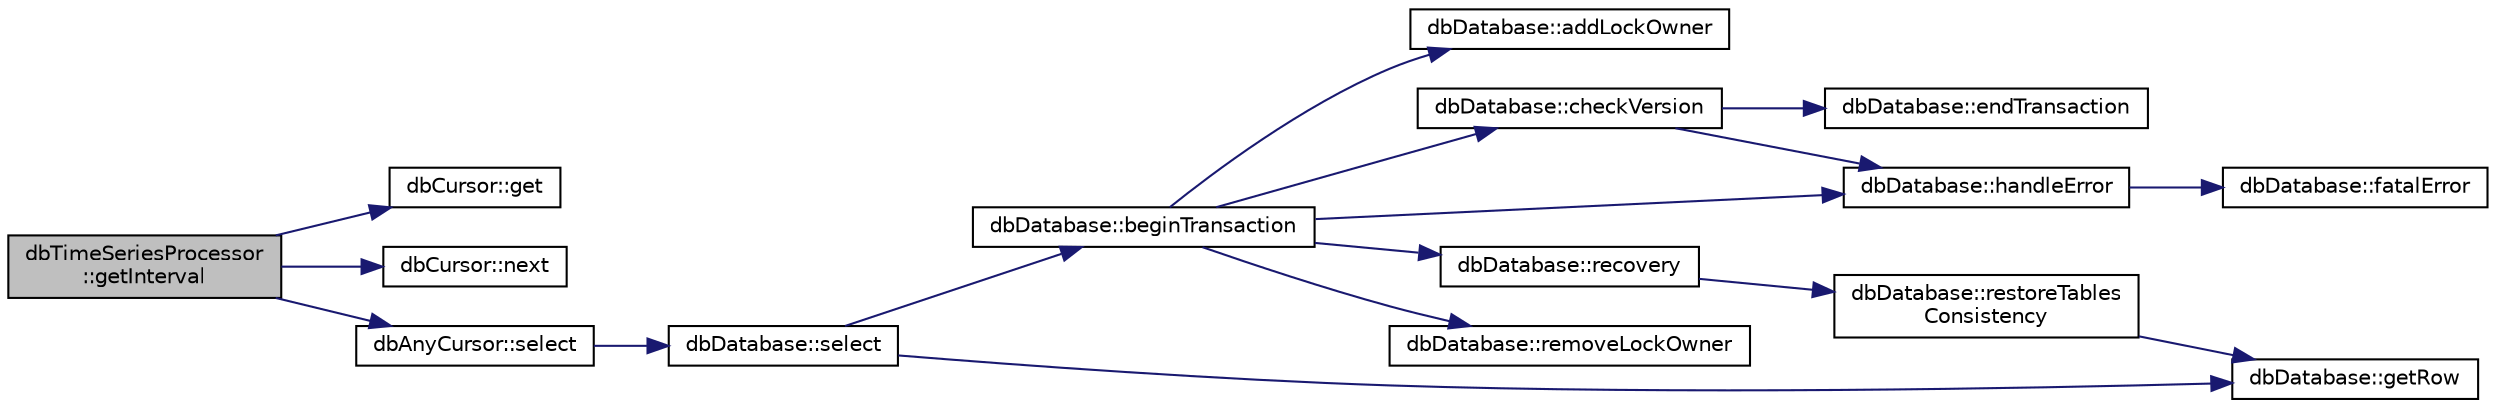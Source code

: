 digraph "dbTimeSeriesProcessor::getInterval"
{
 // INTERACTIVE_SVG=YES
 // LATEX_PDF_SIZE
  edge [fontname="Helvetica",fontsize="10",labelfontname="Helvetica",labelfontsize="10"];
  node [fontname="Helvetica",fontsize="10",shape=record];
  rankdir="LR";
  Node1 [label="dbTimeSeriesProcessor\l::getInterval",height=0.2,width=0.4,color="black", fillcolor="grey75", style="filled", fontcolor="black",tooltip=" "];
  Node1 -> Node2 [color="midnightblue",fontsize="10",style="solid"];
  Node2 [label="dbCursor::get",height=0.2,width=0.4,color="black", fillcolor="white", style="filled",URL="$classdbCursor.html#a09c68b6e705dce82b73c7fc6138059cd",tooltip=" "];
  Node1 -> Node3 [color="midnightblue",fontsize="10",style="solid"];
  Node3 [label="dbCursor::next",height=0.2,width=0.4,color="black", fillcolor="white", style="filled",URL="$classdbCursor.html#ab4f6dec72c4939d66876f5739f4311d5",tooltip=" "];
  Node1 -> Node4 [color="midnightblue",fontsize="10",style="solid"];
  Node4 [label="dbAnyCursor::select",height=0.2,width=0.4,color="black", fillcolor="white", style="filled",URL="$classdbAnyCursor.html#a74cce7a9edb87a583cce071530ac5a83",tooltip=" "];
  Node4 -> Node5 [color="midnightblue",fontsize="10",style="solid"];
  Node5 [label="dbDatabase::select",height=0.2,width=0.4,color="black", fillcolor="white", style="filled",URL="$classdbDatabase.html#a5c648267c177b06ece03c0b882dc3679",tooltip=" "];
  Node5 -> Node6 [color="midnightblue",fontsize="10",style="solid"];
  Node6 [label="dbDatabase::beginTransaction",height=0.2,width=0.4,color="black", fillcolor="white", style="filled",URL="$classdbDatabase.html#a67382226e535f25d8ea41e1a4a29c979",tooltip=" "];
  Node6 -> Node7 [color="midnightblue",fontsize="10",style="solid"];
  Node7 [label="dbDatabase::addLockOwner",height=0.2,width=0.4,color="black", fillcolor="white", style="filled",URL="$classdbDatabase.html#addf99cfff85de35ed30a025b8f892818",tooltip=" "];
  Node6 -> Node8 [color="midnightblue",fontsize="10",style="solid"];
  Node8 [label="dbDatabase::checkVersion",height=0.2,width=0.4,color="black", fillcolor="white", style="filled",URL="$classdbDatabase.html#a78274dd5406831e1a481ffdc5eaa0f16",tooltip=" "];
  Node8 -> Node9 [color="midnightblue",fontsize="10",style="solid"];
  Node9 [label="dbDatabase::endTransaction",height=0.2,width=0.4,color="black", fillcolor="white", style="filled",URL="$classdbDatabase.html#a9acf4cd1d0bb15ff2c5f9d39549d2ee3",tooltip=" "];
  Node8 -> Node10 [color="midnightblue",fontsize="10",style="solid"];
  Node10 [label="dbDatabase::handleError",height=0.2,width=0.4,color="black", fillcolor="white", style="filled",URL="$classdbDatabase.html#a239cb01cd3eee54d5ae50763259037c8",tooltip=" "];
  Node10 -> Node11 [color="midnightblue",fontsize="10",style="solid"];
  Node11 [label="dbDatabase::fatalError",height=0.2,width=0.4,color="black", fillcolor="white", style="filled",URL="$classdbDatabase.html#a7ae83e7bc84e4a52e34b6ed821ee05fd",tooltip=" "];
  Node6 -> Node10 [color="midnightblue",fontsize="10",style="solid"];
  Node6 -> Node12 [color="midnightblue",fontsize="10",style="solid"];
  Node12 [label="dbDatabase::recovery",height=0.2,width=0.4,color="black", fillcolor="white", style="filled",URL="$classdbDatabase.html#a5154bf2d07f0f7fa55752ad992d41dd4",tooltip=" "];
  Node12 -> Node13 [color="midnightblue",fontsize="10",style="solid"];
  Node13 [label="dbDatabase::restoreTables\lConsistency",height=0.2,width=0.4,color="black", fillcolor="white", style="filled",URL="$classdbDatabase.html#a3b5a75006ec8ddb05076fe2b058a9791",tooltip=" "];
  Node13 -> Node14 [color="midnightblue",fontsize="10",style="solid"];
  Node14 [label="dbDatabase::getRow",height=0.2,width=0.4,color="black", fillcolor="white", style="filled",URL="$classdbDatabase.html#a7bff04ecc071c89a2e9d27fda8cd326e",tooltip=" "];
  Node6 -> Node15 [color="midnightblue",fontsize="10",style="solid"];
  Node15 [label="dbDatabase::removeLockOwner",height=0.2,width=0.4,color="black", fillcolor="white", style="filled",URL="$classdbDatabase.html#a813899e7266817ae8bbd08efb18512f5",tooltip=" "];
  Node5 -> Node14 [color="midnightblue",fontsize="10",style="solid"];
}
